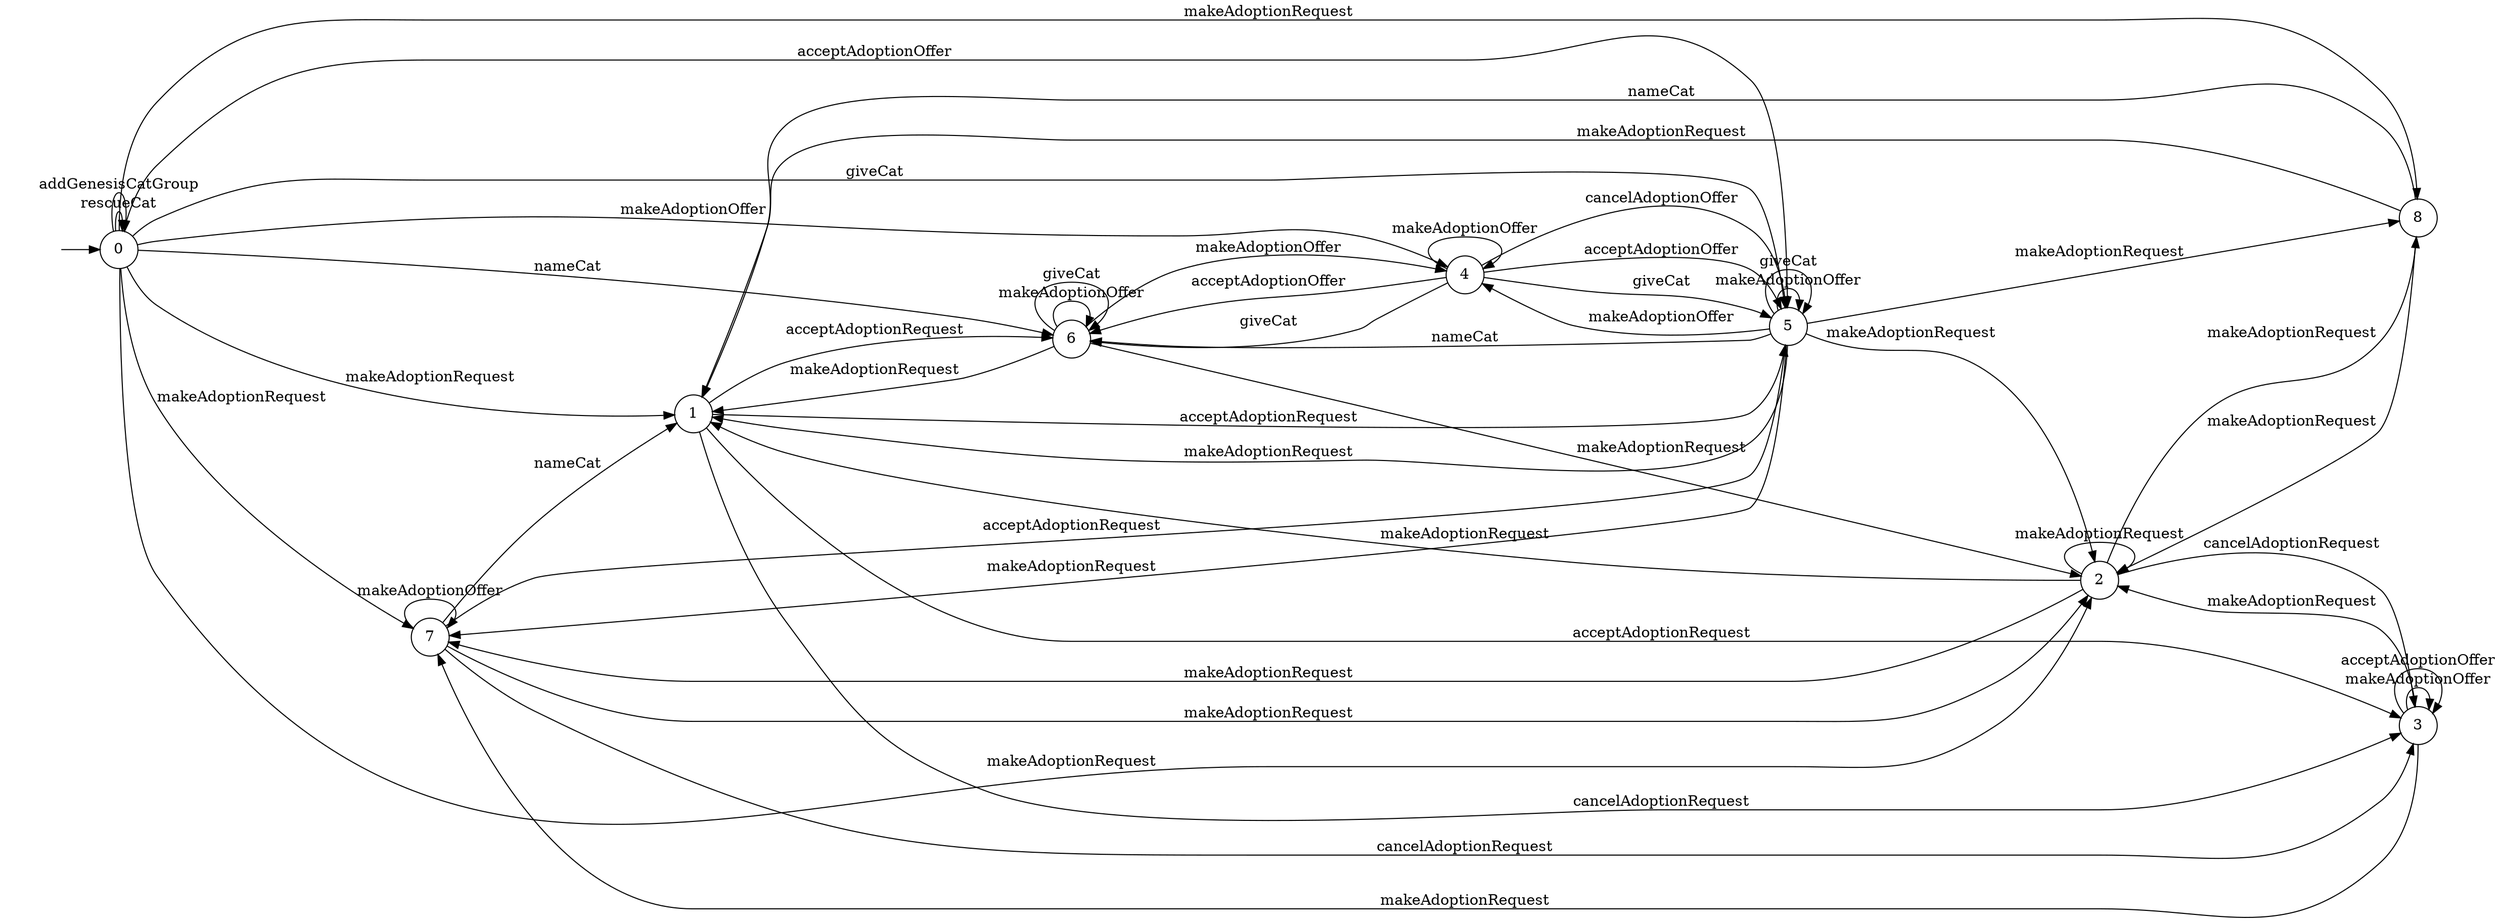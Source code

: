 digraph "./InvConPlus/Dapp-Automata-data/result/model/0x60cd862c9c687a9de49aecdc3a99b74a4fc54ab6/MoonCatRescue/FSM-7" {
	graph [rankdir=LR]
	"" [label="" shape=plaintext]
	0 [label=0 shape=circle]
	7 [label=7 shape=circle]
	8 [label=8 shape=circle]
	1 [label=1 shape=circle]
	2 [label=2 shape=circle]
	6 [label=6 shape=circle]
	4 [label=4 shape=circle]
	5 [label=5 shape=circle]
	3 [label=3 shape=circle]
	"" -> 0 [label=""]
	0 -> 0 [label=rescueCat]
	0 -> 6 [label=nameCat]
	0 -> 4 [label=makeAdoptionOffer]
	0 -> 5 [label=acceptAdoptionOffer]
	0 -> 5 [label=giveCat]
	0 -> 1 [label=makeAdoptionRequest]
	0 -> 8 [label=makeAdoptionRequest]
	0 -> 7 [label=makeAdoptionRequest]
	0 -> 2 [label=makeAdoptionRequest]
	0 -> 0 [label=addGenesisCatGroup]
	8 -> 1 [label=nameCat]
	8 -> 1 [label=makeAdoptionRequest]
	8 -> 2 [label=makeAdoptionRequest]
	2 -> 1 [label=makeAdoptionRequest]
	2 -> 8 [label=makeAdoptionRequest]
	2 -> 7 [label=makeAdoptionRequest]
	2 -> 2 [label=makeAdoptionRequest]
	2 -> 3 [label=cancelAdoptionRequest]
	7 -> 1 [label=nameCat]
	7 -> 7 [label=makeAdoptionOffer]
	7 -> 2 [label=makeAdoptionRequest]
	7 -> 5 [label=acceptAdoptionRequest]
	7 -> 3 [label=cancelAdoptionRequest]
	5 -> 6 [label=nameCat]
	5 -> 4 [label=makeAdoptionOffer]
	5 -> 5 [label=makeAdoptionOffer]
	5 -> 5 [label=giveCat]
	5 -> 1 [label=makeAdoptionRequest]
	5 -> 8 [label=makeAdoptionRequest]
	5 -> 7 [label=makeAdoptionRequest]
	5 -> 2 [label=makeAdoptionRequest]
	3 -> 3 [label=makeAdoptionOffer]
	3 -> 3 [label=acceptAdoptionOffer]
	3 -> 7 [label=makeAdoptionRequest]
	3 -> 2 [label=makeAdoptionRequest]
	6 -> 6 [label=makeAdoptionOffer]
	6 -> 4 [label=makeAdoptionOffer]
	6 -> 6 [label=giveCat]
	6 -> 1 [label=makeAdoptionRequest]
	6 -> 2 [label=makeAdoptionRequest]
	4 -> 4 [label=makeAdoptionOffer]
	4 -> 5 [label=cancelAdoptionOffer]
	4 -> 6 [label=acceptAdoptionOffer]
	4 -> 5 [label=acceptAdoptionOffer]
	4 -> 6 [label=giveCat]
	4 -> 5 [label=giveCat]
	1 -> 6 [label=acceptAdoptionRequest]
	1 -> 5 [label=acceptAdoptionRequest]
	1 -> 3 [label=acceptAdoptionRequest]
	1 -> 3 [label=cancelAdoptionRequest]
}
